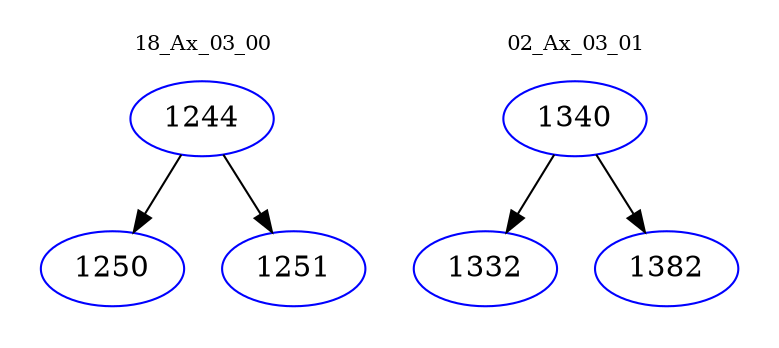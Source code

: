 digraph{
subgraph cluster_0 {
color = white
label = "18_Ax_03_00";
fontsize=10;
T0_1244 [label="1244", color="blue"]
T0_1244 -> T0_1250 [color="black"]
T0_1250 [label="1250", color="blue"]
T0_1244 -> T0_1251 [color="black"]
T0_1251 [label="1251", color="blue"]
}
subgraph cluster_1 {
color = white
label = "02_Ax_03_01";
fontsize=10;
T1_1340 [label="1340", color="blue"]
T1_1340 -> T1_1332 [color="black"]
T1_1332 [label="1332", color="blue"]
T1_1340 -> T1_1382 [color="black"]
T1_1382 [label="1382", color="blue"]
}
}
